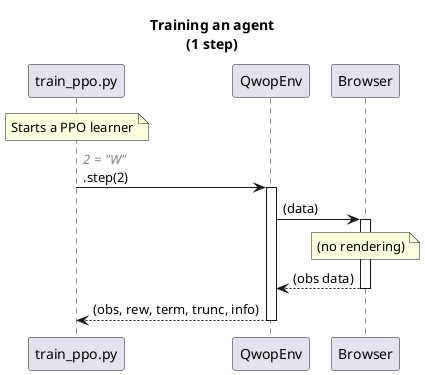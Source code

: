 @startuml "play"

title Training an agent\n(1 step)

autoactivate on

participant train_ppo.py as script
participant QwopEnv as env
participant Browser as browser

note over script: Starts a PPO learner

script -> env: <font color="gray"><i>2 = "W"</i></font>\n.step(2)
env -> browser: (data)
note over browser: (no rendering)
browser --> env: (obs data)
env --> script: (obs, rew, term, trunc, info)
deactivate script

@enduml
